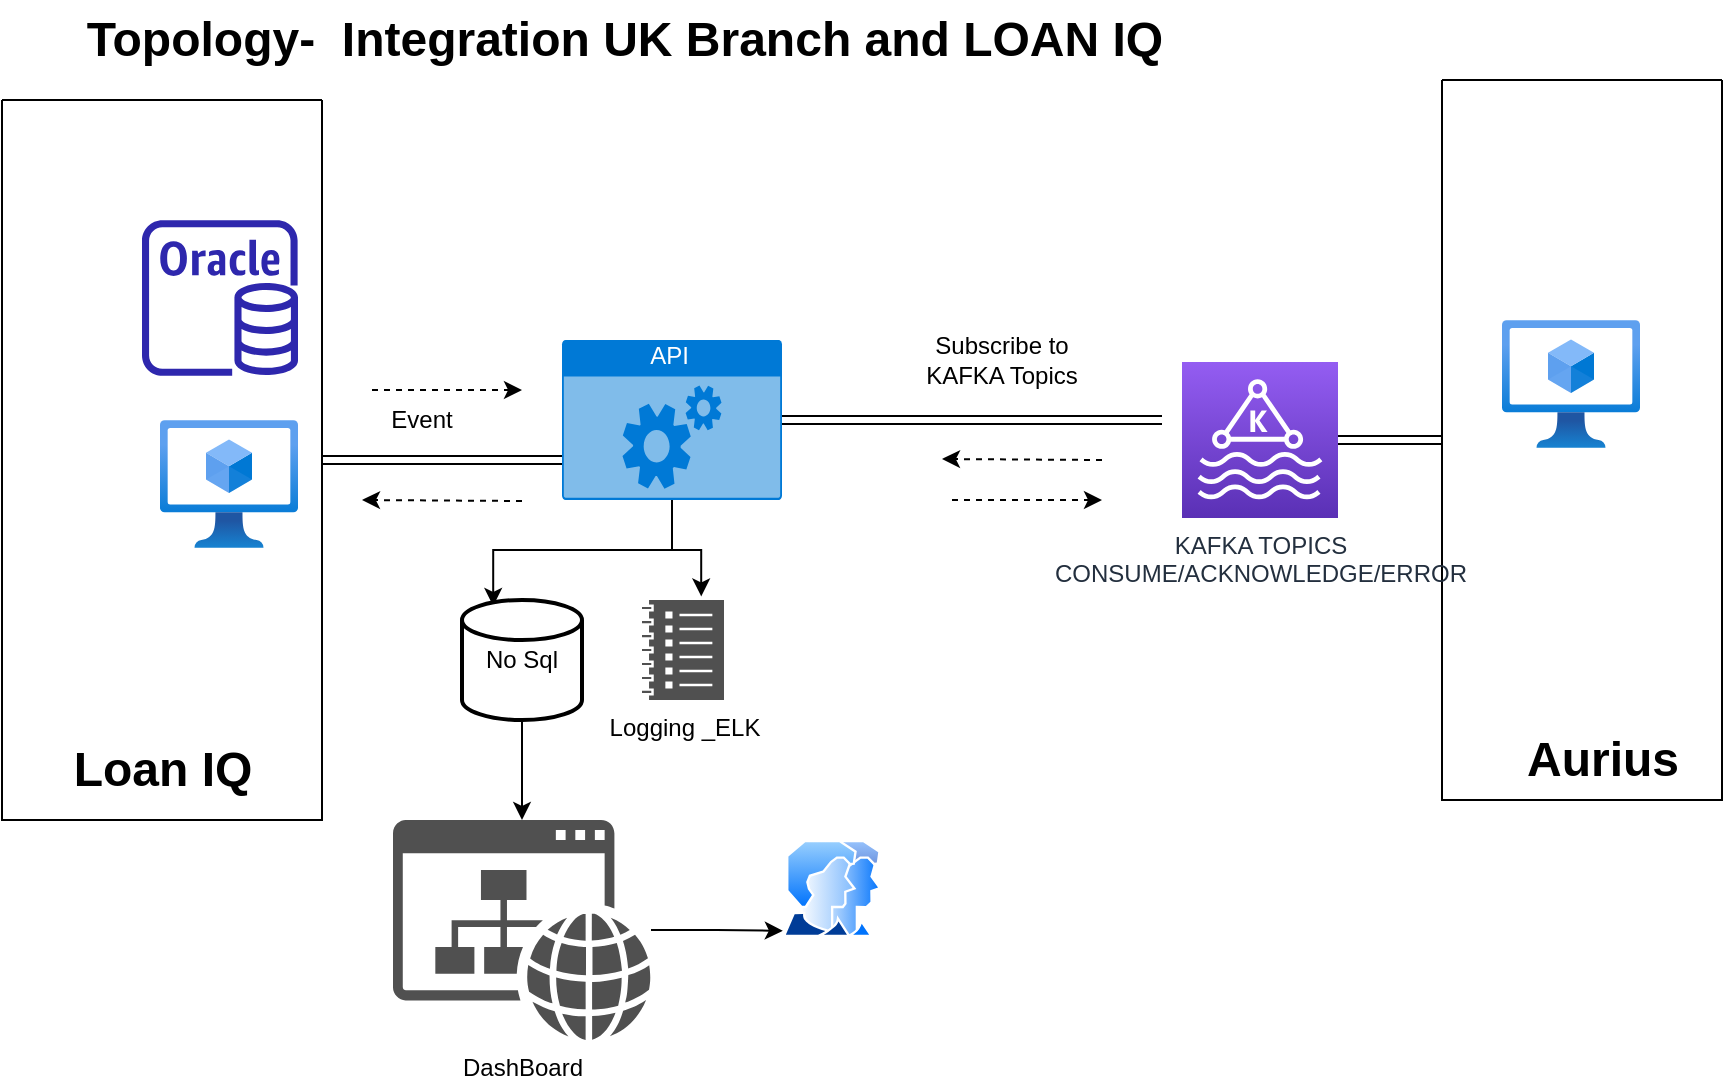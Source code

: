 <mxfile version="17.1.2" type="github">
  <diagram id="6Ur0tI6xj9s_BqF-d_32" name="Page-1">
    <mxGraphModel dx="1038" dy="521" grid="1" gridSize="10" guides="1" tooltips="1" connect="1" arrows="1" fold="1" page="1" pageScale="1" pageWidth="1400" pageHeight="850" math="0" shadow="0">
      <root>
        <mxCell id="0" />
        <mxCell id="1" parent="0" />
        <mxCell id="7UWCBJyXBfLWfq1eQwi7-22" style="edgeStyle=orthogonalEdgeStyle;rounded=0;orthogonalLoop=1;jettySize=auto;html=1;entryX=0;entryY=0.75;entryDx=0;entryDy=0;entryPerimeter=0;shape=link;" parent="1" source="7UWCBJyXBfLWfq1eQwi7-1" target="7UWCBJyXBfLWfq1eQwi7-9" edge="1">
          <mxGeometry relative="1" as="geometry" />
        </mxCell>
        <mxCell id="7UWCBJyXBfLWfq1eQwi7-1" value="" style="swimlane;startSize=0;" parent="1" vertex="1">
          <mxGeometry x="90" y="70" width="160" height="360" as="geometry" />
        </mxCell>
        <mxCell id="7UWCBJyXBfLWfq1eQwi7-3" value="" style="aspect=fixed;html=1;points=[];align=center;image;fontSize=12;image=img/lib/azure2/compute/Virtual_Machines_Classic.svg;" parent="7UWCBJyXBfLWfq1eQwi7-1" vertex="1">
          <mxGeometry x="79" y="160" width="69" height="64" as="geometry" />
        </mxCell>
        <mxCell id="7UWCBJyXBfLWfq1eQwi7-5" value="" style="sketch=0;outlineConnect=0;fontColor=#232F3E;gradientColor=none;fillColor=#2E27AD;strokeColor=none;dashed=0;verticalLabelPosition=bottom;verticalAlign=top;align=center;html=1;fontSize=12;fontStyle=0;aspect=fixed;pointerEvents=1;shape=mxgraph.aws4.rds_oracle_instance;" parent="7UWCBJyXBfLWfq1eQwi7-1" vertex="1">
          <mxGeometry x="70" y="60" width="78" height="78" as="geometry" />
        </mxCell>
        <mxCell id="7UWCBJyXBfLWfq1eQwi7-14" value="Loan IQ&lt;span style=&quot;color: rgba(0 , 0 , 0 , 0) ; font-family: monospace ; font-size: 0px ; font-weight: 400&quot;&gt;%3CmxGraphModel%3E%3Croot%3E%3CmxCell%20id%3D%220%22%2F%3E%3CmxCell%20id%3D%221%22%20parent%3D%220%22%2F%3E%3CmxCell%20id%3D%222%22%20value%3D%22%22%20style%3D%22aspect%3Dfixed%3Bhtml%3D1%3Bpoints%3D%5B%5D%3Balign%3Dcenter%3Bimage%3BfontSize%3D12%3Bimage%3Dimg%2Flib%2Fazure2%2Fcompute%2FVirtual_Machines_Classic.svg%3B%22%20vertex%3D%221%22%20parent%3D%221%22%3E%3CmxGeometry%20x%3D%22170%22%20y%3D%22208%22%20width%3D%2269%22%20height%3D%2264%22%20as%3D%22geometry%22%2F%3E%3C%2FmxCell%3E%3C%2Froot%3E%3C%2FmxGraphModel%3E&lt;/span&gt;" style="text;strokeColor=none;fillColor=none;html=1;fontSize=24;fontStyle=1;verticalAlign=middle;align=center;" parent="7UWCBJyXBfLWfq1eQwi7-1" vertex="1">
          <mxGeometry x="30" y="315" width="100" height="40" as="geometry" />
        </mxCell>
        <mxCell id="7UWCBJyXBfLWfq1eQwi7-2" value="" style="swimlane;startSize=0;" parent="1" vertex="1">
          <mxGeometry x="810" y="60" width="140" height="360" as="geometry" />
        </mxCell>
        <mxCell id="7UWCBJyXBfLWfq1eQwi7-7" value="" style="aspect=fixed;html=1;points=[];align=center;image;fontSize=12;image=img/lib/azure2/compute/Virtual_Machines_Classic.svg;" parent="7UWCBJyXBfLWfq1eQwi7-2" vertex="1">
          <mxGeometry x="30" y="120" width="69" height="64" as="geometry" />
        </mxCell>
        <mxCell id="7UWCBJyXBfLWfq1eQwi7-15" value="Aurius" style="text;strokeColor=none;fillColor=none;html=1;fontSize=24;fontStyle=1;verticalAlign=middle;align=center;" parent="7UWCBJyXBfLWfq1eQwi7-2" vertex="1">
          <mxGeometry x="30" y="320" width="100" height="40" as="geometry" />
        </mxCell>
        <mxCell id="7UWCBJyXBfLWfq1eQwi7-32" style="edgeStyle=orthogonalEdgeStyle;rounded=0;orthogonalLoop=1;jettySize=auto;html=1;endArrow=openAsync;endFill=0;shape=link;" parent="1" source="7UWCBJyXBfLWfq1eQwi7-6" target="7UWCBJyXBfLWfq1eQwi7-2" edge="1">
          <mxGeometry relative="1" as="geometry" />
        </mxCell>
        <mxCell id="7UWCBJyXBfLWfq1eQwi7-6" value="KAFKA TOPICS&lt;br&gt;CONSUME/ACKNOWLEDGE/ERROR" style="sketch=0;points=[[0,0,0],[0.25,0,0],[0.5,0,0],[0.75,0,0],[1,0,0],[0,1,0],[0.25,1,0],[0.5,1,0],[0.75,1,0],[1,1,0],[0,0.25,0],[0,0.5,0],[0,0.75,0],[1,0.25,0],[1,0.5,0],[1,0.75,0]];outlineConnect=0;fontColor=#232F3E;gradientColor=#945DF2;gradientDirection=north;fillColor=#5A30B5;strokeColor=#ffffff;dashed=0;verticalLabelPosition=bottom;verticalAlign=top;align=center;html=1;fontSize=12;fontStyle=0;aspect=fixed;shape=mxgraph.aws4.resourceIcon;resIcon=mxgraph.aws4.managed_streaming_for_kafka;" parent="1" vertex="1">
          <mxGeometry x="680" y="201" width="78" height="78" as="geometry" />
        </mxCell>
        <mxCell id="7UWCBJyXBfLWfq1eQwi7-25" style="edgeStyle=orthogonalEdgeStyle;rounded=0;orthogonalLoop=1;jettySize=auto;html=1;entryX=0.26;entryY=0.05;entryDx=0;entryDy=0;entryPerimeter=0;" parent="1" source="7UWCBJyXBfLWfq1eQwi7-9" target="7UWCBJyXBfLWfq1eQwi7-10" edge="1">
          <mxGeometry relative="1" as="geometry" />
        </mxCell>
        <mxCell id="7UWCBJyXBfLWfq1eQwi7-26" style="edgeStyle=orthogonalEdgeStyle;rounded=0;orthogonalLoop=1;jettySize=auto;html=1;entryX=0.722;entryY=-0.036;entryDx=0;entryDy=0;entryPerimeter=0;" parent="1" source="7UWCBJyXBfLWfq1eQwi7-9" target="7UWCBJyXBfLWfq1eQwi7-13" edge="1">
          <mxGeometry relative="1" as="geometry" />
        </mxCell>
        <mxCell id="7UWCBJyXBfLWfq1eQwi7-30" style="edgeStyle=orthogonalEdgeStyle;rounded=0;orthogonalLoop=1;jettySize=auto;html=1;endArrow=async;endFill=1;shape=link;" parent="1" source="7UWCBJyXBfLWfq1eQwi7-9" edge="1">
          <mxGeometry relative="1" as="geometry">
            <mxPoint x="670" y="230" as="targetPoint" />
          </mxGeometry>
        </mxCell>
        <mxCell id="7UWCBJyXBfLWfq1eQwi7-9" value="API&amp;nbsp;" style="html=1;strokeColor=none;fillColor=#0079D6;labelPosition=center;verticalLabelPosition=middle;verticalAlign=top;align=center;fontSize=12;outlineConnect=0;spacingTop=-6;fontColor=#FFFFFF;sketch=0;shape=mxgraph.sitemap.services;" parent="1" vertex="1">
          <mxGeometry x="370" y="190" width="110" height="80" as="geometry" />
        </mxCell>
        <mxCell id="7UWCBJyXBfLWfq1eQwi7-28" style="edgeStyle=orthogonalEdgeStyle;rounded=0;orthogonalLoop=1;jettySize=auto;html=1;" parent="1" source="7UWCBJyXBfLWfq1eQwi7-10" target="7UWCBJyXBfLWfq1eQwi7-11" edge="1">
          <mxGeometry relative="1" as="geometry" />
        </mxCell>
        <mxCell id="7UWCBJyXBfLWfq1eQwi7-10" value="No Sql" style="strokeWidth=2;html=1;shape=mxgraph.flowchart.database;whiteSpace=wrap;" parent="1" vertex="1">
          <mxGeometry x="320" y="320" width="60" height="60" as="geometry" />
        </mxCell>
        <mxCell id="7UWCBJyXBfLWfq1eQwi7-29" style="edgeStyle=orthogonalEdgeStyle;rounded=0;orthogonalLoop=1;jettySize=auto;html=1;entryX=0.008;entryY=0.936;entryDx=0;entryDy=0;entryPerimeter=0;" parent="1" source="7UWCBJyXBfLWfq1eQwi7-11" target="7UWCBJyXBfLWfq1eQwi7-12" edge="1">
          <mxGeometry relative="1" as="geometry" />
        </mxCell>
        <mxCell id="7UWCBJyXBfLWfq1eQwi7-11" value="DashBoard" style="sketch=0;pointerEvents=1;shadow=0;dashed=0;html=1;strokeColor=none;fillColor=#505050;labelPosition=center;verticalLabelPosition=bottom;verticalAlign=top;outlineConnect=0;align=center;shape=mxgraph.office.concepts.website;" parent="1" vertex="1">
          <mxGeometry x="285.5" y="430" width="129" height="110" as="geometry" />
        </mxCell>
        <mxCell id="7UWCBJyXBfLWfq1eQwi7-12" value="" style="aspect=fixed;perimeter=ellipsePerimeter;html=1;align=center;shadow=0;dashed=0;spacingTop=3;image;image=img/lib/active_directory/user_accounts.svg;" parent="1" vertex="1">
          <mxGeometry x="480" y="440" width="50" height="48.5" as="geometry" />
        </mxCell>
        <mxCell id="7UWCBJyXBfLWfq1eQwi7-13" value="Logging _ELK" style="sketch=0;pointerEvents=1;shadow=0;dashed=0;html=1;strokeColor=none;labelPosition=center;verticalLabelPosition=bottom;verticalAlign=top;align=center;fillColor=#505050;shape=mxgraph.mscae.oms.log_management" parent="1" vertex="1">
          <mxGeometry x="410" y="320" width="41" height="50" as="geometry" />
        </mxCell>
        <mxCell id="7UWCBJyXBfLWfq1eQwi7-16" value="Event" style="text;html=1;strokeColor=none;fillColor=none;align=center;verticalAlign=middle;whiteSpace=wrap;rounded=0;" parent="1" vertex="1">
          <mxGeometry x="270" y="215" width="60" height="30" as="geometry" />
        </mxCell>
        <mxCell id="7UWCBJyXBfLWfq1eQwi7-31" value="Subscribe to KAFKA Topics" style="text;html=1;strokeColor=none;fillColor=none;align=center;verticalAlign=middle;whiteSpace=wrap;rounded=0;" parent="1" vertex="1">
          <mxGeometry x="540" y="185" width="100" height="30" as="geometry" />
        </mxCell>
        <mxCell id="7UWCBJyXBfLWfq1eQwi7-33" value="Topology-&amp;nbsp; Integration UK Branch and LOAN IQ" style="text;strokeColor=none;fillColor=none;html=1;fontSize=24;fontStyle=1;verticalAlign=middle;align=center;" parent="1" vertex="1">
          <mxGeometry x="351" y="20" width="100" height="40" as="geometry" />
        </mxCell>
        <mxCell id="PB7kLcMVWGxdtAut7v0w-2" value="" style="endArrow=classic;html=1;rounded=0;dashed=1;" edge="1" parent="1">
          <mxGeometry width="50" height="50" relative="1" as="geometry">
            <mxPoint x="275" y="215" as="sourcePoint" />
            <mxPoint x="350" y="215" as="targetPoint" />
          </mxGeometry>
        </mxCell>
        <mxCell id="PB7kLcMVWGxdtAut7v0w-3" value="" style="endArrow=classic;html=1;rounded=0;dashed=1;" edge="1" parent="1">
          <mxGeometry width="50" height="50" relative="1" as="geometry">
            <mxPoint x="350" y="270.5" as="sourcePoint" />
            <mxPoint x="270" y="270" as="targetPoint" />
          </mxGeometry>
        </mxCell>
        <mxCell id="PB7kLcMVWGxdtAut7v0w-4" value="" style="endArrow=classic;html=1;rounded=0;dashed=1;" edge="1" parent="1">
          <mxGeometry width="50" height="50" relative="1" as="geometry">
            <mxPoint x="640" y="250" as="sourcePoint" />
            <mxPoint x="560" y="249.5" as="targetPoint" />
          </mxGeometry>
        </mxCell>
        <mxCell id="PB7kLcMVWGxdtAut7v0w-5" value="" style="endArrow=classic;html=1;rounded=0;dashed=1;" edge="1" parent="1">
          <mxGeometry width="50" height="50" relative="1" as="geometry">
            <mxPoint x="565" y="270" as="sourcePoint" />
            <mxPoint x="640" y="270" as="targetPoint" />
          </mxGeometry>
        </mxCell>
      </root>
    </mxGraphModel>
  </diagram>
</mxfile>
